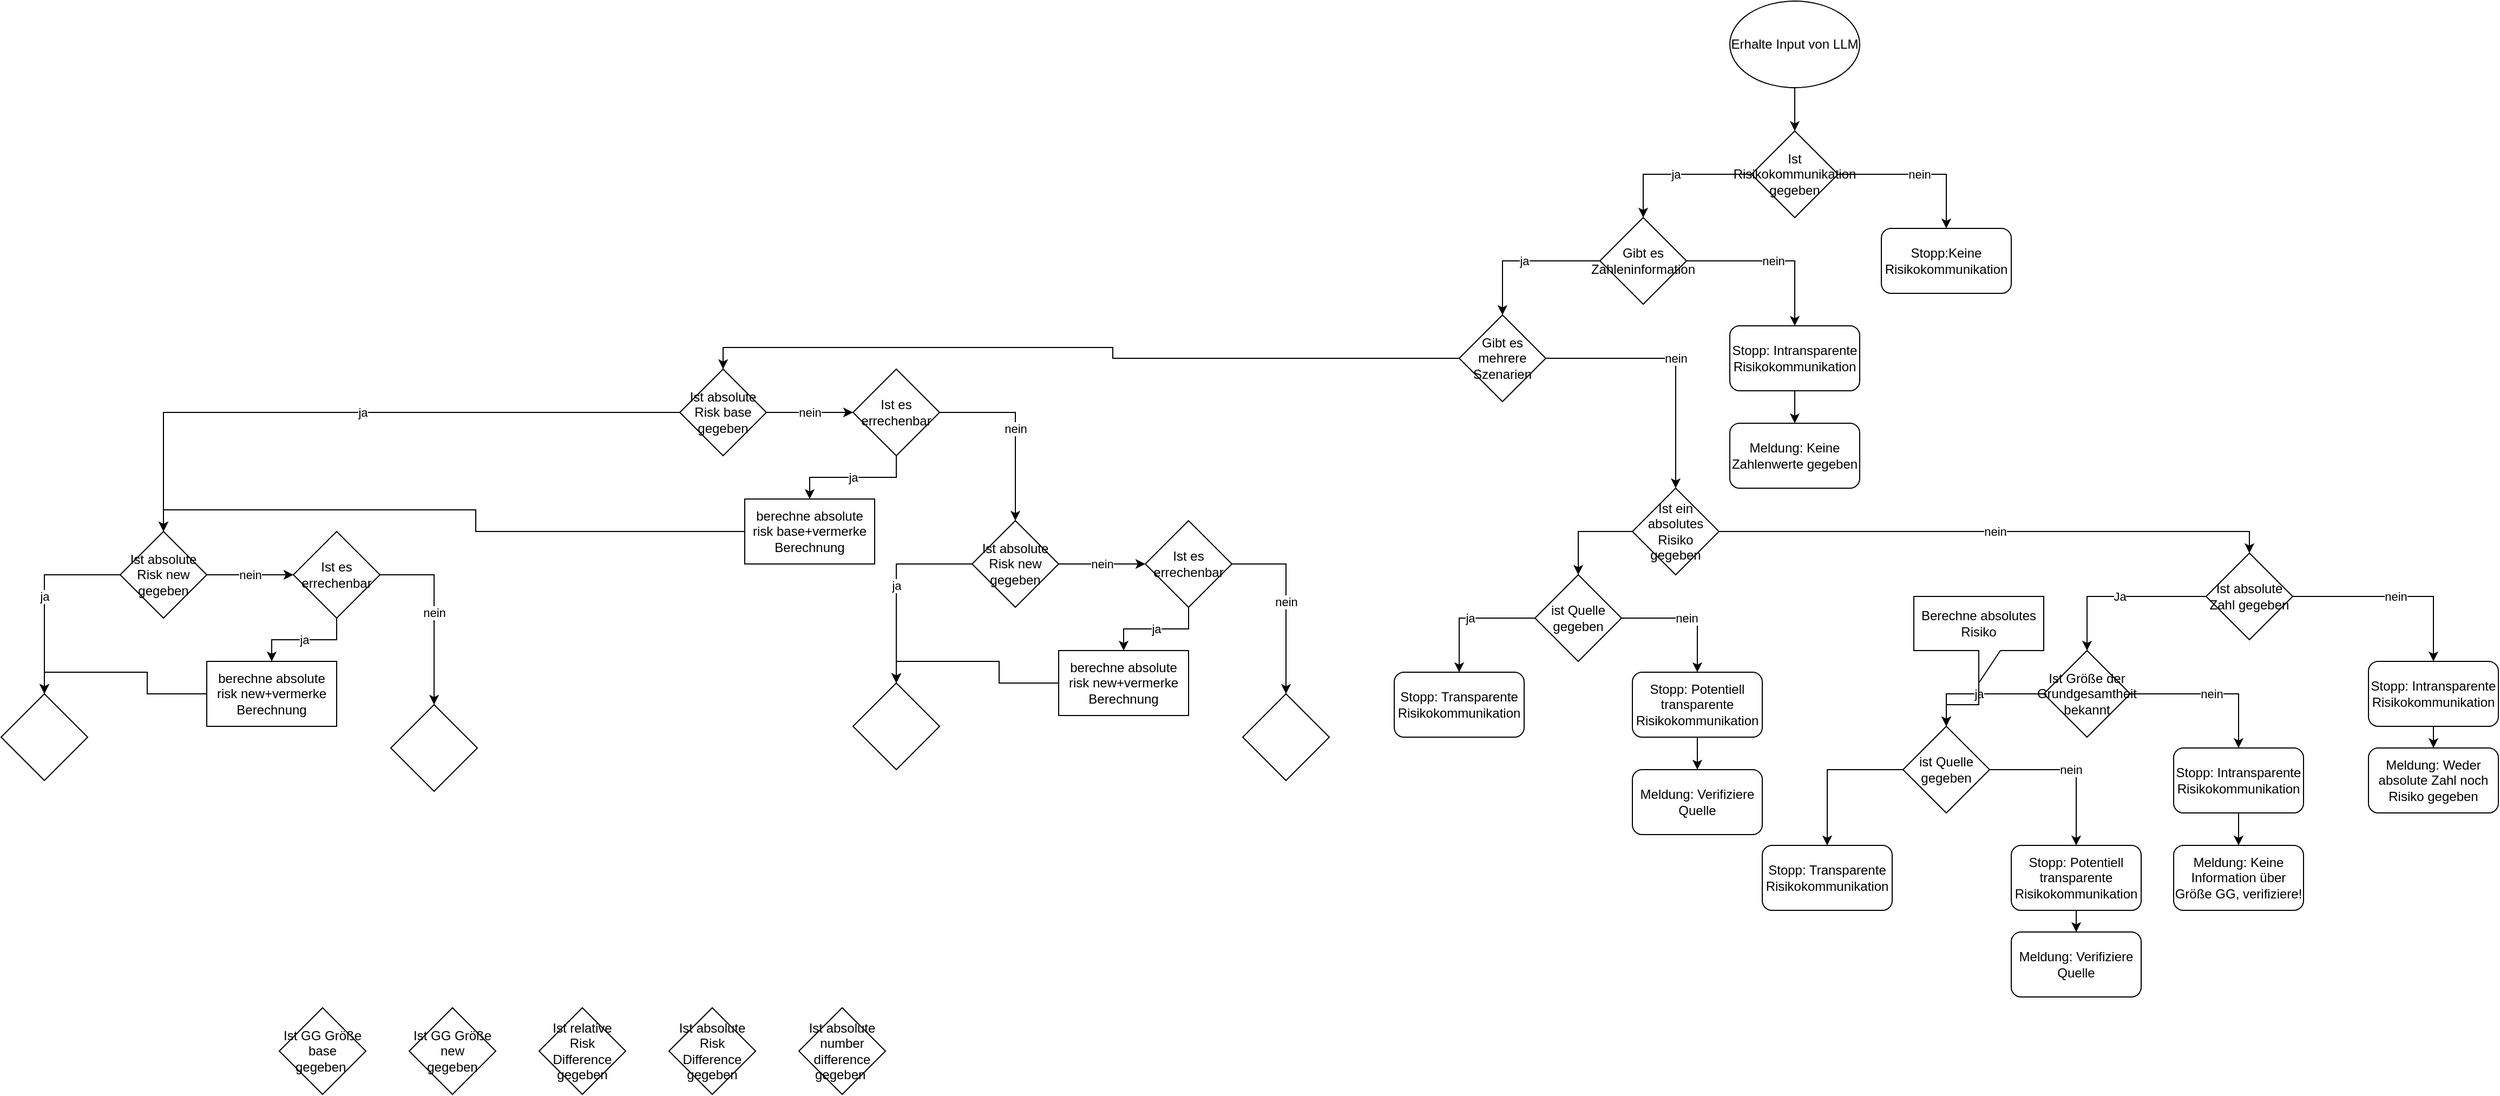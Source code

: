 <mxfile version="27.1.6">
  <diagram name="Seite-1" id="V1NviS9jJ_YA16mUobFE">
    <mxGraphModel dx="3154" dy="596" grid="1" gridSize="10" guides="1" tooltips="1" connect="1" arrows="1" fold="1" page="1" pageScale="1" pageWidth="827" pageHeight="1169" math="0" shadow="0">
      <root>
        <mxCell id="0" />
        <mxCell id="1" parent="0" />
        <mxCell id="_j1XVWTobyJe0texyYif-11" value="" style="edgeStyle=orthogonalEdgeStyle;rounded=0;orthogonalLoop=1;jettySize=auto;html=1;" parent="1" source="_j1XVWTobyJe0texyYif-1" target="_j1XVWTobyJe0texyYif-3" edge="1">
          <mxGeometry relative="1" as="geometry" />
        </mxCell>
        <mxCell id="_j1XVWTobyJe0texyYif-1" value="Erhalte Input von LLM" style="ellipse;whiteSpace=wrap;html=1;" parent="1" vertex="1">
          <mxGeometry x="330" y="10" width="120" height="80" as="geometry" />
        </mxCell>
        <mxCell id="_j1XVWTobyJe0texyYif-12" value="ja" style="edgeStyle=orthogonalEdgeStyle;rounded=0;orthogonalLoop=1;jettySize=auto;html=1;entryX=0.5;entryY=0;entryDx=0;entryDy=0;" parent="1" source="_j1XVWTobyJe0texyYif-3" target="_j1XVWTobyJe0texyYif-6" edge="1">
          <mxGeometry relative="1" as="geometry" />
        </mxCell>
        <object label="nein" nein="" id="_j1XVWTobyJe0texyYif-19">
          <mxCell style="edgeStyle=orthogonalEdgeStyle;rounded=0;orthogonalLoop=1;jettySize=auto;html=1;entryX=0.5;entryY=0;entryDx=0;entryDy=0;" parent="1" source="_j1XVWTobyJe0texyYif-3" target="_j1XVWTobyJe0texyYif-4" edge="1">
            <mxGeometry relative="1" as="geometry" />
          </mxCell>
        </object>
        <mxCell id="_j1XVWTobyJe0texyYif-3" value="Ist Risikokommunikation gegeben" style="rhombus;whiteSpace=wrap;html=1;" parent="1" vertex="1">
          <mxGeometry x="350" y="130" width="80" height="80" as="geometry" />
        </mxCell>
        <mxCell id="_j1XVWTobyJe0texyYif-4" value="Stopp:Keine Risikokommunikation" style="rounded=1;whiteSpace=wrap;html=1;" parent="1" vertex="1">
          <mxGeometry x="470" y="220" width="120" height="60" as="geometry" />
        </mxCell>
        <mxCell id="_j1XVWTobyJe0texyYif-15" value="nein" style="edgeStyle=orthogonalEdgeStyle;rounded=0;orthogonalLoop=1;jettySize=auto;html=1;" parent="1" source="_j1XVWTobyJe0texyYif-6" target="_j1XVWTobyJe0texyYif-7" edge="1">
          <mxGeometry relative="1" as="geometry" />
        </mxCell>
        <mxCell id="_j1XVWTobyJe0texyYif-16" value="ja" style="edgeStyle=orthogonalEdgeStyle;rounded=0;orthogonalLoop=1;jettySize=auto;html=1;entryX=0.5;entryY=0;entryDx=0;entryDy=0;" parent="1" source="_j1XVWTobyJe0texyYif-6" target="_j1XVWTobyJe0texyYif-8" edge="1">
          <mxGeometry relative="1" as="geometry" />
        </mxCell>
        <mxCell id="_j1XVWTobyJe0texyYif-6" value="Gibt es Zahleninformation" style="rhombus;whiteSpace=wrap;html=1;" parent="1" vertex="1">
          <mxGeometry x="210" y="210" width="80" height="80" as="geometry" />
        </mxCell>
        <mxCell id="_j1XVWTobyJe0texyYif-38" style="edgeStyle=orthogonalEdgeStyle;rounded=0;orthogonalLoop=1;jettySize=auto;html=1;entryX=0.5;entryY=0;entryDx=0;entryDy=0;" parent="1" source="_j1XVWTobyJe0texyYif-7" target="_j1XVWTobyJe0texyYif-37" edge="1">
          <mxGeometry relative="1" as="geometry" />
        </mxCell>
        <mxCell id="_j1XVWTobyJe0texyYif-7" value="Stopp: Intransparente Risikokommunikation" style="rounded=1;whiteSpace=wrap;html=1;" parent="1" vertex="1">
          <mxGeometry x="330" y="310" width="120" height="60" as="geometry" />
        </mxCell>
        <mxCell id="_j1XVWTobyJe0texyYif-23" value="nein" style="edgeStyle=orthogonalEdgeStyle;rounded=0;orthogonalLoop=1;jettySize=auto;html=1;" parent="1" source="_j1XVWTobyJe0texyYif-8" target="_j1XVWTobyJe0texyYif-21" edge="1">
          <mxGeometry relative="1" as="geometry" />
        </mxCell>
        <mxCell id="8rDc2vxjKKu_qKKiSJV0-17" value="" style="edgeStyle=orthogonalEdgeStyle;rounded=0;orthogonalLoop=1;jettySize=auto;html=1;entryX=0.5;entryY=0;entryDx=0;entryDy=0;" edge="1" parent="1" source="_j1XVWTobyJe0texyYif-8" target="_j1XVWTobyJe0texyYif-20">
          <mxGeometry relative="1" as="geometry">
            <mxPoint x="-590" y="340" as="targetPoint" />
          </mxGeometry>
        </mxCell>
        <mxCell id="_j1XVWTobyJe0texyYif-8" value="Gibt es mehrere Szenarien" style="rhombus;whiteSpace=wrap;html=1;" parent="1" vertex="1">
          <mxGeometry x="80" y="300" width="80" height="80" as="geometry" />
        </mxCell>
        <mxCell id="_j1XVWTobyJe0texyYif-79" value="ja" style="edgeStyle=orthogonalEdgeStyle;rounded=0;orthogonalLoop=1;jettySize=auto;html=1;entryX=0.5;entryY=0;entryDx=0;entryDy=0;" parent="1" source="_j1XVWTobyJe0texyYif-20" target="8rDc2vxjKKu_qKKiSJV0-48" edge="1">
          <mxGeometry relative="1" as="geometry">
            <mxPoint x="-890" y="460" as="targetPoint" />
          </mxGeometry>
        </mxCell>
        <mxCell id="8rDc2vxjKKu_qKKiSJV0-24" value="nein" style="edgeStyle=orthogonalEdgeStyle;rounded=0;orthogonalLoop=1;jettySize=auto;html=1;" edge="1" parent="1" source="_j1XVWTobyJe0texyYif-20" target="8rDc2vxjKKu_qKKiSJV0-23">
          <mxGeometry relative="1" as="geometry" />
        </mxCell>
        <mxCell id="_j1XVWTobyJe0texyYif-20" value="Ist absolute Risk base gegeben" style="rhombus;whiteSpace=wrap;html=1;" parent="1" vertex="1">
          <mxGeometry x="-640" y="350" width="80" height="80" as="geometry" />
        </mxCell>
        <mxCell id="_j1XVWTobyJe0texyYif-34" value="nein" style="edgeStyle=orthogonalEdgeStyle;rounded=0;orthogonalLoop=1;jettySize=auto;html=1;entryX=0.5;entryY=0;entryDx=0;entryDy=0;" parent="1" source="_j1XVWTobyJe0texyYif-21" target="_j1XVWTobyJe0texyYif-32" edge="1">
          <mxGeometry relative="1" as="geometry" />
        </mxCell>
        <mxCell id="_j1XVWTobyJe0texyYif-72" style="edgeStyle=orthogonalEdgeStyle;rounded=0;orthogonalLoop=1;jettySize=auto;html=1;entryX=0.5;entryY=0;entryDx=0;entryDy=0;" parent="1" source="_j1XVWTobyJe0texyYif-21" target="_j1XVWTobyJe0texyYif-67" edge="1">
          <mxGeometry relative="1" as="geometry" />
        </mxCell>
        <mxCell id="_j1XVWTobyJe0texyYif-21" value="Ist ein absolutes Risiko gegeben" style="rhombus;whiteSpace=wrap;html=1;" parent="1" vertex="1">
          <mxGeometry x="240" y="460" width="80" height="80" as="geometry" />
        </mxCell>
        <mxCell id="_j1XVWTobyJe0texyYif-36" value="nein" style="edgeStyle=orthogonalEdgeStyle;rounded=0;orthogonalLoop=1;jettySize=auto;html=1;entryX=0.5;entryY=0;entryDx=0;entryDy=0;" parent="1" source="_j1XVWTobyJe0texyYif-32" target="_j1XVWTobyJe0texyYif-35" edge="1">
          <mxGeometry relative="1" as="geometry" />
        </mxCell>
        <mxCell id="_j1XVWTobyJe0texyYif-49" value="Ja" style="edgeStyle=orthogonalEdgeStyle;rounded=0;orthogonalLoop=1;jettySize=auto;html=1;entryX=0.5;entryY=0;entryDx=0;entryDy=0;" parent="1" source="_j1XVWTobyJe0texyYif-32" target="_j1XVWTobyJe0texyYif-47" edge="1">
          <mxGeometry relative="1" as="geometry" />
        </mxCell>
        <mxCell id="_j1XVWTobyJe0texyYif-32" value="Ist absolute Zahl gegeben" style="rhombus;whiteSpace=wrap;html=1;" parent="1" vertex="1">
          <mxGeometry x="770" y="520" width="80" height="80" as="geometry" />
        </mxCell>
        <mxCell id="_j1XVWTobyJe0texyYif-40" style="edgeStyle=orthogonalEdgeStyle;rounded=0;orthogonalLoop=1;jettySize=auto;html=1;entryX=0.5;entryY=0;entryDx=0;entryDy=0;" parent="1" source="_j1XVWTobyJe0texyYif-35" target="_j1XVWTobyJe0texyYif-39" edge="1">
          <mxGeometry relative="1" as="geometry" />
        </mxCell>
        <mxCell id="_j1XVWTobyJe0texyYif-35" value="Stopp: Intransparente Risikokommunikation" style="rounded=1;whiteSpace=wrap;html=1;" parent="1" vertex="1">
          <mxGeometry x="920" y="620" width="120" height="60" as="geometry" />
        </mxCell>
        <mxCell id="_j1XVWTobyJe0texyYif-37" value="Meldung: Keine Zahlenwerte gegeben" style="rounded=1;whiteSpace=wrap;html=1;" parent="1" vertex="1">
          <mxGeometry x="330" y="400" width="120" height="60" as="geometry" />
        </mxCell>
        <mxCell id="_j1XVWTobyJe0texyYif-39" value="Meldung: Weder absolute Zahl noch Risiko gegeben" style="rounded=1;whiteSpace=wrap;html=1;" parent="1" vertex="1">
          <mxGeometry x="920" y="700" width="120" height="60" as="geometry" />
        </mxCell>
        <mxCell id="_j1XVWTobyJe0texyYif-44" value="" style="edgeStyle=orthogonalEdgeStyle;rounded=0;orthogonalLoop=1;jettySize=auto;html=1;" parent="1" source="_j1XVWTobyJe0texyYif-41" target="_j1XVWTobyJe0texyYif-43" edge="1">
          <mxGeometry relative="1" as="geometry" />
        </mxCell>
        <mxCell id="_j1XVWTobyJe0texyYif-41" value="Stopp: Intransparente Risikokommunikation" style="rounded=1;whiteSpace=wrap;html=1;" parent="1" vertex="1">
          <mxGeometry x="740" y="700" width="120" height="60" as="geometry" />
        </mxCell>
        <mxCell id="_j1XVWTobyJe0texyYif-43" value="Meldung: Keine Information über Größe GG, verifiziere!" style="whiteSpace=wrap;html=1;rounded=1;" parent="1" vertex="1">
          <mxGeometry x="740" y="790" width="120" height="60" as="geometry" />
        </mxCell>
        <mxCell id="_j1XVWTobyJe0texyYif-52" value="nein" style="edgeStyle=orthogonalEdgeStyle;rounded=0;orthogonalLoop=1;jettySize=auto;html=1;entryX=0.5;entryY=0;entryDx=0;entryDy=0;" parent="1" source="_j1XVWTobyJe0texyYif-47" target="_j1XVWTobyJe0texyYif-41" edge="1">
          <mxGeometry relative="1" as="geometry" />
        </mxCell>
        <mxCell id="_j1XVWTobyJe0texyYif-55" value="ja" style="edgeStyle=orthogonalEdgeStyle;rounded=0;orthogonalLoop=1;jettySize=auto;html=1;entryX=0.5;entryY=0;entryDx=0;entryDy=0;" parent="1" source="_j1XVWTobyJe0texyYif-47" target="_j1XVWTobyJe0texyYif-53" edge="1">
          <mxGeometry relative="1" as="geometry">
            <mxPoint x="160" y="730" as="targetPoint" />
          </mxGeometry>
        </mxCell>
        <mxCell id="_j1XVWTobyJe0texyYif-47" value="Ist Größe der Grundgesamtheit bekannt" style="rhombus;whiteSpace=wrap;html=1;" parent="1" vertex="1">
          <mxGeometry x="620" y="610" width="80" height="80" as="geometry" />
        </mxCell>
        <mxCell id="_j1XVWTobyJe0texyYif-60" value="nein" style="edgeStyle=orthogonalEdgeStyle;rounded=0;orthogonalLoop=1;jettySize=auto;html=1;entryX=0.5;entryY=0;entryDx=0;entryDy=0;" parent="1" source="_j1XVWTobyJe0texyYif-53" target="_j1XVWTobyJe0texyYif-59" edge="1">
          <mxGeometry relative="1" as="geometry" />
        </mxCell>
        <mxCell id="_j1XVWTobyJe0texyYif-64" value="" style="edgeStyle=orthogonalEdgeStyle;rounded=0;orthogonalLoop=1;jettySize=auto;html=1;" parent="1" source="_j1XVWTobyJe0texyYif-53" target="_j1XVWTobyJe0texyYif-63" edge="1">
          <mxGeometry relative="1" as="geometry" />
        </mxCell>
        <mxCell id="_j1XVWTobyJe0texyYif-53" value="ist Quelle gegeben" style="rhombus;whiteSpace=wrap;html=1;" parent="1" vertex="1">
          <mxGeometry x="490" y="680" width="80" height="80" as="geometry" />
        </mxCell>
        <mxCell id="_j1XVWTobyJe0texyYif-62" value="" style="edgeStyle=orthogonalEdgeStyle;rounded=0;orthogonalLoop=1;jettySize=auto;html=1;" parent="1" source="_j1XVWTobyJe0texyYif-59" target="_j1XVWTobyJe0texyYif-61" edge="1">
          <mxGeometry relative="1" as="geometry" />
        </mxCell>
        <mxCell id="_j1XVWTobyJe0texyYif-59" value="Stopp: Potentiell transparente Risikokommunikation" style="rounded=1;whiteSpace=wrap;html=1;" parent="1" vertex="1">
          <mxGeometry x="590" y="790" width="120" height="60" as="geometry" />
        </mxCell>
        <mxCell id="_j1XVWTobyJe0texyYif-61" value="Meldung: Verifiziere Quelle" style="whiteSpace=wrap;html=1;rounded=1;" parent="1" vertex="1">
          <mxGeometry x="590" y="870" width="120" height="60" as="geometry" />
        </mxCell>
        <mxCell id="_j1XVWTobyJe0texyYif-63" value="Stopp: Transparente Risikokommunikation" style="rounded=1;whiteSpace=wrap;html=1;" parent="1" vertex="1">
          <mxGeometry x="360" y="790" width="120" height="60" as="geometry" />
        </mxCell>
        <mxCell id="_j1XVWTobyJe0texyYif-65" value="nein" style="edgeStyle=orthogonalEdgeStyle;rounded=0;orthogonalLoop=1;jettySize=auto;html=1;entryX=0.5;entryY=0;entryDx=0;entryDy=0;" parent="1" source="_j1XVWTobyJe0texyYif-67" target="_j1XVWTobyJe0texyYif-69" edge="1">
          <mxGeometry relative="1" as="geometry" />
        </mxCell>
        <mxCell id="_j1XVWTobyJe0texyYif-66" value="ja" style="edgeStyle=orthogonalEdgeStyle;rounded=0;orthogonalLoop=1;jettySize=auto;html=1;" parent="1" source="_j1XVWTobyJe0texyYif-67" target="_j1XVWTobyJe0texyYif-71" edge="1">
          <mxGeometry relative="1" as="geometry" />
        </mxCell>
        <mxCell id="_j1XVWTobyJe0texyYif-67" value="ist Quelle gegeben" style="rhombus;whiteSpace=wrap;html=1;" parent="1" vertex="1">
          <mxGeometry x="150" y="540" width="80" height="80" as="geometry" />
        </mxCell>
        <mxCell id="_j1XVWTobyJe0texyYif-68" value="" style="edgeStyle=orthogonalEdgeStyle;rounded=0;orthogonalLoop=1;jettySize=auto;html=1;" parent="1" source="_j1XVWTobyJe0texyYif-69" target="_j1XVWTobyJe0texyYif-70" edge="1">
          <mxGeometry relative="1" as="geometry" />
        </mxCell>
        <mxCell id="_j1XVWTobyJe0texyYif-69" value="Stopp: Potentiell transparente Risikokommunikation" style="rounded=1;whiteSpace=wrap;html=1;" parent="1" vertex="1">
          <mxGeometry x="240" y="630" width="120" height="60" as="geometry" />
        </mxCell>
        <mxCell id="_j1XVWTobyJe0texyYif-70" value="Meldung: Verifiziere Quelle" style="whiteSpace=wrap;html=1;rounded=1;" parent="1" vertex="1">
          <mxGeometry x="240" y="720" width="120" height="60" as="geometry" />
        </mxCell>
        <mxCell id="_j1XVWTobyJe0texyYif-71" value="Stopp: Transparente Risikokommunikation" style="rounded=1;whiteSpace=wrap;html=1;" parent="1" vertex="1">
          <mxGeometry x="20" y="630" width="120" height="60" as="geometry" />
        </mxCell>
        <mxCell id="8rDc2vxjKKu_qKKiSJV0-4" value="ja" style="edgeStyle=orthogonalEdgeStyle;rounded=0;orthogonalLoop=1;jettySize=auto;html=1;" edge="1" parent="1" source="_j1XVWTobyJe0texyYif-83" target="8rDc2vxjKKu_qKKiSJV0-3">
          <mxGeometry relative="1" as="geometry" />
        </mxCell>
        <mxCell id="8rDc2vxjKKu_qKKiSJV0-31" value="nein" style="edgeStyle=orthogonalEdgeStyle;rounded=0;orthogonalLoop=1;jettySize=auto;html=1;" edge="1" parent="1" source="_j1XVWTobyJe0texyYif-83" target="8rDc2vxjKKu_qKKiSJV0-30">
          <mxGeometry relative="1" as="geometry" />
        </mxCell>
        <mxCell id="_j1XVWTobyJe0texyYif-83" value="Ist absolute Risk new gegeben" style="rhombus;whiteSpace=wrap;html=1;" parent="1" vertex="1">
          <mxGeometry x="-370" y="490" width="80" height="80" as="geometry" />
        </mxCell>
        <mxCell id="8rDc2vxjKKu_qKKiSJV0-3" value="" style="rhombus;whiteSpace=wrap;html=1;" vertex="1" parent="1">
          <mxGeometry x="-480" y="640" width="80" height="80" as="geometry" />
        </mxCell>
        <mxCell id="8rDc2vxjKKu_qKKiSJV0-5" value="" style="rhombus;whiteSpace=wrap;html=1;" vertex="1" parent="1">
          <mxGeometry x="-120" y="650" width="80" height="80" as="geometry" />
        </mxCell>
        <mxCell id="8rDc2vxjKKu_qKKiSJV0-12" value="" style="edgeStyle=orthogonalEdgeStyle;rounded=0;orthogonalLoop=1;jettySize=auto;html=1;" edge="1" parent="1" source="8rDc2vxjKKu_qKKiSJV0-11" target="_j1XVWTobyJe0texyYif-53">
          <mxGeometry relative="1" as="geometry" />
        </mxCell>
        <mxCell id="8rDc2vxjKKu_qKKiSJV0-11" value="Berechne absolutes Risiko" style="shape=callout;whiteSpace=wrap;html=1;perimeter=calloutPerimeter;" vertex="1" parent="1">
          <mxGeometry x="500" y="560" width="120" height="80" as="geometry" />
        </mxCell>
        <mxCell id="8rDc2vxjKKu_qKKiSJV0-18" value="Ist GG Größe base gegeben&amp;nbsp;" style="rhombus;whiteSpace=wrap;html=1;" vertex="1" parent="1">
          <mxGeometry x="-1010" y="940" width="80" height="80" as="geometry" />
        </mxCell>
        <mxCell id="8rDc2vxjKKu_qKKiSJV0-19" value="Ist relative Risk Difference gegeben" style="rhombus;whiteSpace=wrap;html=1;" vertex="1" parent="1">
          <mxGeometry x="-770" y="940" width="80" height="80" as="geometry" />
        </mxCell>
        <mxCell id="8rDc2vxjKKu_qKKiSJV0-20" value="Ist absolute Risk Difference gegeben" style="rhombus;whiteSpace=wrap;html=1;" vertex="1" parent="1">
          <mxGeometry x="-650" y="940" width="80" height="80" as="geometry" />
        </mxCell>
        <mxCell id="8rDc2vxjKKu_qKKiSJV0-21" value="Ist GG Größe new&lt;div&gt;&amp;nbsp;gegeben&amp;nbsp;&lt;/div&gt;" style="rhombus;whiteSpace=wrap;html=1;" vertex="1" parent="1">
          <mxGeometry x="-890" y="940" width="80" height="80" as="geometry" />
        </mxCell>
        <mxCell id="8rDc2vxjKKu_qKKiSJV0-22" value="Ist absolute number difference gegeben&amp;nbsp;" style="rhombus;whiteSpace=wrap;html=1;" vertex="1" parent="1">
          <mxGeometry x="-530" y="940" width="80" height="80" as="geometry" />
        </mxCell>
        <mxCell id="8rDc2vxjKKu_qKKiSJV0-26" value="ja" style="edgeStyle=orthogonalEdgeStyle;rounded=0;orthogonalLoop=1;jettySize=auto;html=1;" edge="1" parent="1" source="8rDc2vxjKKu_qKKiSJV0-23" target="8rDc2vxjKKu_qKKiSJV0-25">
          <mxGeometry relative="1" as="geometry" />
        </mxCell>
        <mxCell id="8rDc2vxjKKu_qKKiSJV0-27" value="nein" style="edgeStyle=orthogonalEdgeStyle;rounded=0;orthogonalLoop=1;jettySize=auto;html=1;entryX=0.5;entryY=0;entryDx=0;entryDy=0;" edge="1" parent="1" source="8rDc2vxjKKu_qKKiSJV0-23" target="_j1XVWTobyJe0texyYif-83">
          <mxGeometry relative="1" as="geometry" />
        </mxCell>
        <mxCell id="8rDc2vxjKKu_qKKiSJV0-23" value="Ist es errechenbar" style="rhombus;whiteSpace=wrap;html=1;" vertex="1" parent="1">
          <mxGeometry x="-480" y="350" width="80" height="80" as="geometry" />
        </mxCell>
        <mxCell id="8rDc2vxjKKu_qKKiSJV0-32" style="edgeStyle=orthogonalEdgeStyle;rounded=0;orthogonalLoop=1;jettySize=auto;html=1;entryX=0.5;entryY=0;entryDx=0;entryDy=0;" edge="1" parent="1" source="8rDc2vxjKKu_qKKiSJV0-25" target="8rDc2vxjKKu_qKKiSJV0-48">
          <mxGeometry relative="1" as="geometry">
            <mxPoint x="-890" y="460" as="targetPoint" />
          </mxGeometry>
        </mxCell>
        <mxCell id="8rDc2vxjKKu_qKKiSJV0-25" value="berechne absolute risk base+vermerke Berechnung" style="whiteSpace=wrap;html=1;" vertex="1" parent="1">
          <mxGeometry x="-580" y="470" width="120" height="60" as="geometry" />
        </mxCell>
        <mxCell id="8rDc2vxjKKu_qKKiSJV0-34" value="ja" style="edgeStyle=orthogonalEdgeStyle;rounded=0;orthogonalLoop=1;jettySize=auto;html=1;" edge="1" parent="1" source="8rDc2vxjKKu_qKKiSJV0-30" target="8rDc2vxjKKu_qKKiSJV0-33">
          <mxGeometry relative="1" as="geometry" />
        </mxCell>
        <mxCell id="8rDc2vxjKKu_qKKiSJV0-35" value="nein" style="edgeStyle=orthogonalEdgeStyle;rounded=0;orthogonalLoop=1;jettySize=auto;html=1;entryX=0.5;entryY=0;entryDx=0;entryDy=0;" edge="1" parent="1" source="8rDc2vxjKKu_qKKiSJV0-30" target="8rDc2vxjKKu_qKKiSJV0-5">
          <mxGeometry relative="1" as="geometry" />
        </mxCell>
        <mxCell id="8rDc2vxjKKu_qKKiSJV0-30" value="Ist es errechenbar" style="rhombus;whiteSpace=wrap;html=1;" vertex="1" parent="1">
          <mxGeometry x="-210" y="490" width="80" height="80" as="geometry" />
        </mxCell>
        <mxCell id="8rDc2vxjKKu_qKKiSJV0-36" style="edgeStyle=orthogonalEdgeStyle;rounded=0;orthogonalLoop=1;jettySize=auto;html=1;entryX=0.5;entryY=0;entryDx=0;entryDy=0;" edge="1" parent="1" source="8rDc2vxjKKu_qKKiSJV0-33" target="8rDc2vxjKKu_qKKiSJV0-3">
          <mxGeometry relative="1" as="geometry" />
        </mxCell>
        <mxCell id="8rDc2vxjKKu_qKKiSJV0-33" value="berechne absolute risk new+vermerke Berechnung" style="whiteSpace=wrap;html=1;" vertex="1" parent="1">
          <mxGeometry x="-290" y="610" width="120" height="60" as="geometry" />
        </mxCell>
        <mxCell id="8rDc2vxjKKu_qKKiSJV0-46" value="ja" style="edgeStyle=orthogonalEdgeStyle;rounded=0;orthogonalLoop=1;jettySize=auto;html=1;" edge="1" parent="1" source="8rDc2vxjKKu_qKKiSJV0-48" target="8rDc2vxjKKu_qKKiSJV0-49">
          <mxGeometry relative="1" as="geometry" />
        </mxCell>
        <mxCell id="8rDc2vxjKKu_qKKiSJV0-47" value="nein" style="edgeStyle=orthogonalEdgeStyle;rounded=0;orthogonalLoop=1;jettySize=auto;html=1;" edge="1" parent="1" source="8rDc2vxjKKu_qKKiSJV0-48" target="8rDc2vxjKKu_qKKiSJV0-53">
          <mxGeometry relative="1" as="geometry" />
        </mxCell>
        <mxCell id="8rDc2vxjKKu_qKKiSJV0-48" value="Ist absolute Risk new gegeben" style="rhombus;whiteSpace=wrap;html=1;" vertex="1" parent="1">
          <mxGeometry x="-1157" y="500" width="80" height="80" as="geometry" />
        </mxCell>
        <mxCell id="8rDc2vxjKKu_qKKiSJV0-49" value="" style="rhombus;whiteSpace=wrap;html=1;" vertex="1" parent="1">
          <mxGeometry x="-1267" y="650" width="80" height="80" as="geometry" />
        </mxCell>
        <mxCell id="8rDc2vxjKKu_qKKiSJV0-50" value="" style="rhombus;whiteSpace=wrap;html=1;" vertex="1" parent="1">
          <mxGeometry x="-907" y="660" width="80" height="80" as="geometry" />
        </mxCell>
        <mxCell id="8rDc2vxjKKu_qKKiSJV0-51" value="ja" style="edgeStyle=orthogonalEdgeStyle;rounded=0;orthogonalLoop=1;jettySize=auto;html=1;" edge="1" parent="1" source="8rDc2vxjKKu_qKKiSJV0-53" target="8rDc2vxjKKu_qKKiSJV0-55">
          <mxGeometry relative="1" as="geometry" />
        </mxCell>
        <mxCell id="8rDc2vxjKKu_qKKiSJV0-52" value="nein" style="edgeStyle=orthogonalEdgeStyle;rounded=0;orthogonalLoop=1;jettySize=auto;html=1;entryX=0.5;entryY=0;entryDx=0;entryDy=0;" edge="1" parent="1" source="8rDc2vxjKKu_qKKiSJV0-53" target="8rDc2vxjKKu_qKKiSJV0-50">
          <mxGeometry relative="1" as="geometry" />
        </mxCell>
        <mxCell id="8rDc2vxjKKu_qKKiSJV0-53" value="Ist es errechenbar" style="rhombus;whiteSpace=wrap;html=1;" vertex="1" parent="1">
          <mxGeometry x="-997" y="500" width="80" height="80" as="geometry" />
        </mxCell>
        <mxCell id="8rDc2vxjKKu_qKKiSJV0-54" style="edgeStyle=orthogonalEdgeStyle;rounded=0;orthogonalLoop=1;jettySize=auto;html=1;entryX=0.5;entryY=0;entryDx=0;entryDy=0;" edge="1" parent="1" source="8rDc2vxjKKu_qKKiSJV0-55" target="8rDc2vxjKKu_qKKiSJV0-49">
          <mxGeometry relative="1" as="geometry" />
        </mxCell>
        <mxCell id="8rDc2vxjKKu_qKKiSJV0-55" value="berechne absolute risk new+vermerke Berechnung" style="whiteSpace=wrap;html=1;" vertex="1" parent="1">
          <mxGeometry x="-1077" y="620" width="120" height="60" as="geometry" />
        </mxCell>
      </root>
    </mxGraphModel>
  </diagram>
</mxfile>
